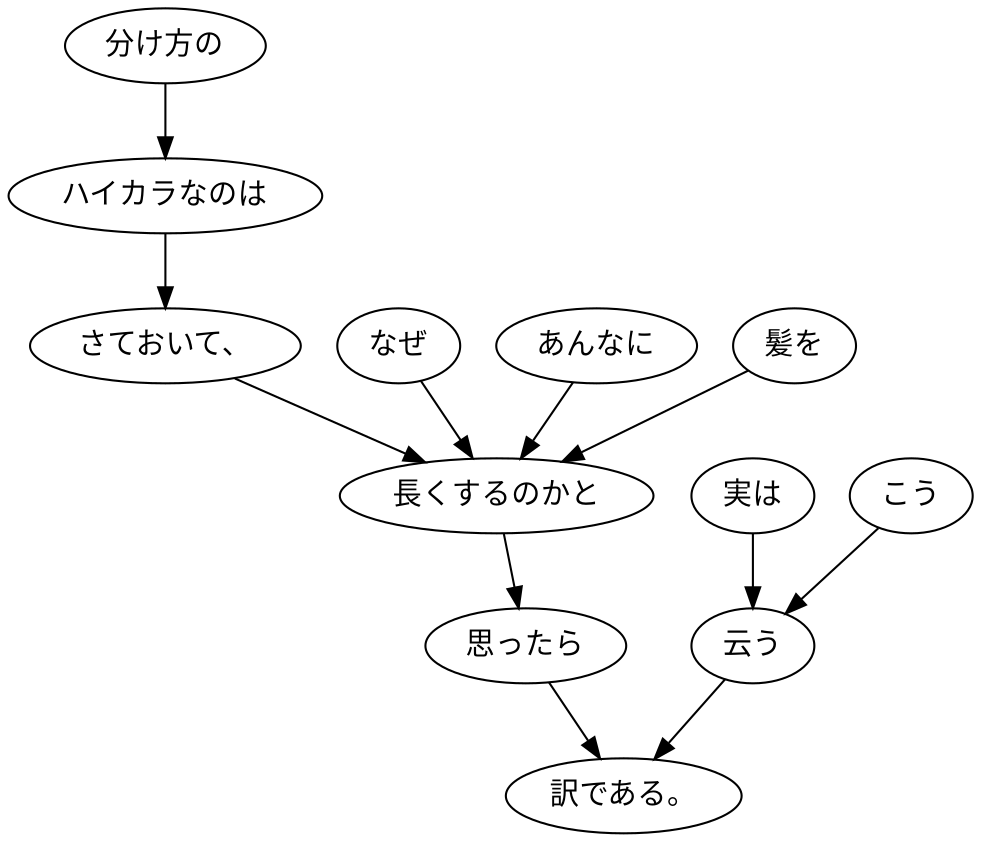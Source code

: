 digraph graph5636 {
	node0 [label="分け方の"];
	node1 [label="ハイカラなのは"];
	node2 [label="さておいて、"];
	node3 [label="なぜ"];
	node4 [label="あんなに"];
	node5 [label="髪を"];
	node6 [label="長くするのかと"];
	node7 [label="思ったら"];
	node8 [label="実は"];
	node9 [label="こう"];
	node10 [label="云う"];
	node11 [label="訳である。"];
	node0 -> node1;
	node1 -> node2;
	node2 -> node6;
	node3 -> node6;
	node4 -> node6;
	node5 -> node6;
	node6 -> node7;
	node7 -> node11;
	node8 -> node10;
	node9 -> node10;
	node10 -> node11;
}
